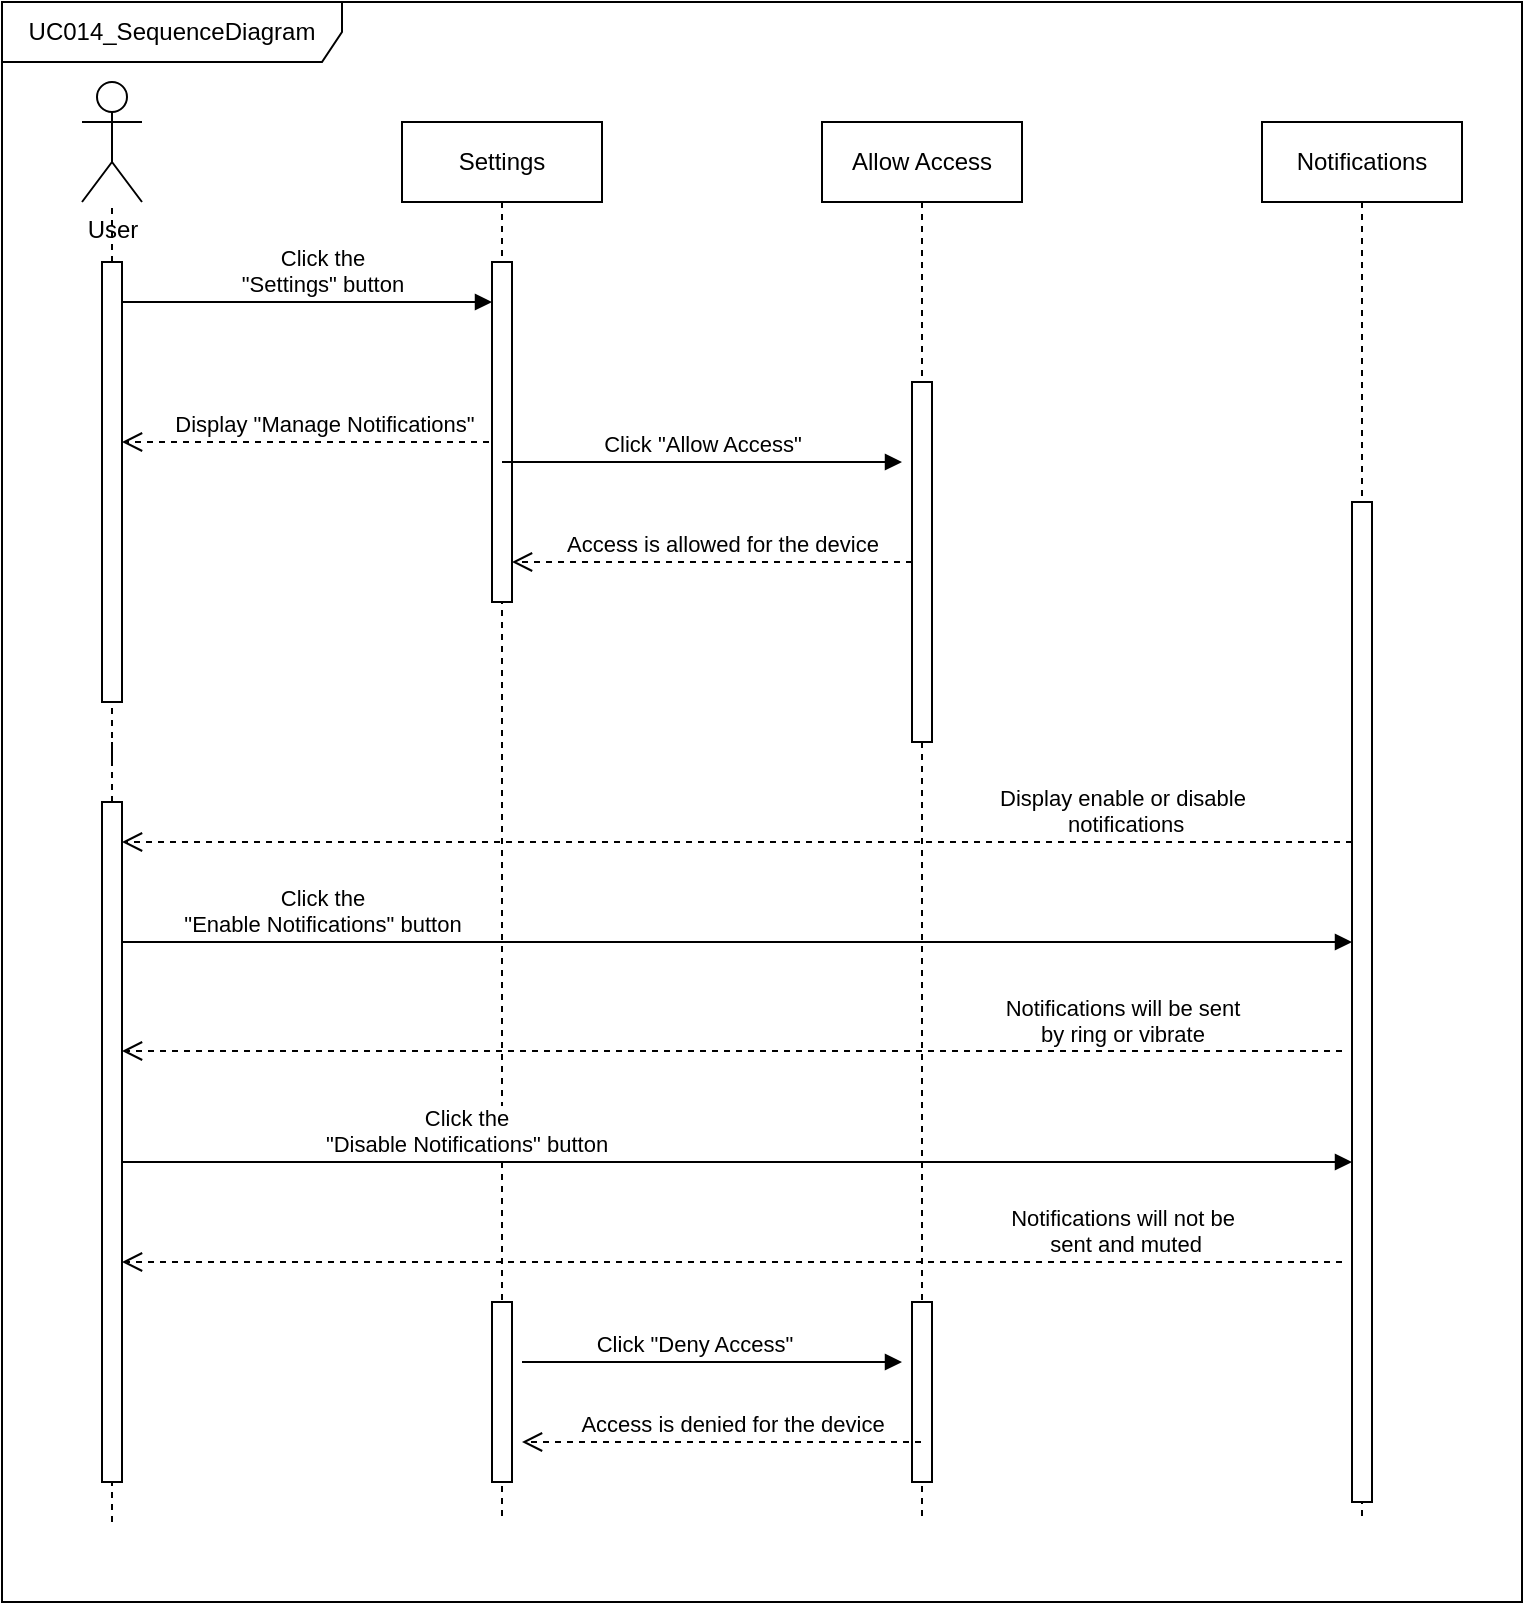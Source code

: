<mxfile version="21.3.8" type="device">
  <diagram name="Page-1" id="iAJgOZDAFob_i2WckjOR">
    <mxGraphModel dx="1050" dy="573" grid="1" gridSize="10" guides="1" tooltips="1" connect="1" arrows="1" fold="1" page="1" pageScale="1" pageWidth="850" pageHeight="1100" math="0" shadow="0">
      <root>
        <mxCell id="0" />
        <mxCell id="1" parent="0" />
        <mxCell id="95ESCfXnhVDZ1mYtNuF3-1" value="Click the &lt;br&gt;&quot;Settings&quot; button" style="html=1;verticalAlign=bottom;endArrow=block;edgeStyle=elbowEdgeStyle;elbow=vertical;curved=0;rounded=0;" edge="1" parent="1" target="95ESCfXnhVDZ1mYtNuF3-10">
          <mxGeometry x="0.15" relative="1" as="geometry">
            <mxPoint x="95" y="180" as="sourcePoint" />
            <Array as="points">
              <mxPoint x="190" y="190" />
            </Array>
            <mxPoint x="265" y="180" as="targetPoint" />
            <mxPoint as="offset" />
          </mxGeometry>
        </mxCell>
        <mxCell id="95ESCfXnhVDZ1mYtNuF3-2" value="User" style="shape=umlActor;verticalLabelPosition=bottom;verticalAlign=top;html=1;outlineConnect=0;" vertex="1" parent="1">
          <mxGeometry x="80" y="80" width="30" height="60" as="geometry" />
        </mxCell>
        <mxCell id="95ESCfXnhVDZ1mYtNuF3-3" value="" style="endArrow=none;dashed=1;html=1;rounded=0;" edge="1" parent="1" source="95ESCfXnhVDZ1mYtNuF3-5" target="95ESCfXnhVDZ1mYtNuF3-2">
          <mxGeometry width="50" height="50" relative="1" as="geometry">
            <mxPoint x="95" y="410" as="sourcePoint" />
            <mxPoint x="450" y="330" as="targetPoint" />
          </mxGeometry>
        </mxCell>
        <mxCell id="95ESCfXnhVDZ1mYtNuF3-4" value="" style="endArrow=none;dashed=1;html=1;rounded=0;" edge="1" parent="1" target="95ESCfXnhVDZ1mYtNuF3-5">
          <mxGeometry width="50" height="50" relative="1" as="geometry">
            <mxPoint x="95" y="420" as="sourcePoint" />
            <mxPoint x="95" y="140" as="targetPoint" />
            <Array as="points" />
          </mxGeometry>
        </mxCell>
        <mxCell id="95ESCfXnhVDZ1mYtNuF3-5" value="" style="html=1;points=[];perimeter=orthogonalPerimeter;outlineConnect=0;targetShapes=umlLifeline;portConstraint=eastwest;newEdgeStyle={&quot;edgeStyle&quot;:&quot;elbowEdgeStyle&quot;,&quot;elbow&quot;:&quot;vertical&quot;,&quot;curved&quot;:0,&quot;rounded&quot;:0};" vertex="1" parent="1">
          <mxGeometry x="90" y="170" width="10" height="220" as="geometry" />
        </mxCell>
        <mxCell id="95ESCfXnhVDZ1mYtNuF3-6" value="Display &quot;Manage Notifications&quot;&lt;span id=&quot;docs-internal-guid-6458af00-7fff-c97e-c29c-b792e0b922f8&quot;&gt;&lt;/span&gt;" style="html=1;verticalAlign=bottom;endArrow=open;dashed=1;endSize=8;edgeStyle=elbowEdgeStyle;elbow=vertical;curved=0;rounded=0;" edge="1" parent="1" source="95ESCfXnhVDZ1mYtNuF3-9">
          <mxGeometry x="-0.055" relative="1" as="geometry">
            <mxPoint x="440" y="260" as="sourcePoint" />
            <mxPoint x="100" y="260" as="targetPoint" />
            <mxPoint x="1" as="offset" />
            <Array as="points">
              <mxPoint x="220" y="260" />
            </Array>
          </mxGeometry>
        </mxCell>
        <mxCell id="95ESCfXnhVDZ1mYtNuF3-7" value="" style="html=1;points=[];perimeter=orthogonalPerimeter;outlineConnect=0;targetShapes=umlLifeline;portConstraint=eastwest;newEdgeStyle={&quot;edgeStyle&quot;:&quot;elbowEdgeStyle&quot;,&quot;elbow&quot;:&quot;vertical&quot;,&quot;curved&quot;:0,&quot;rounded&quot;:0};" vertex="1" parent="1">
          <mxGeometry x="90" y="800" width="10" as="geometry" />
        </mxCell>
        <mxCell id="95ESCfXnhVDZ1mYtNuF3-8" value="UC014_SequenceDiagram" style="shape=umlFrame;whiteSpace=wrap;html=1;pointerEvents=0;width=170;height=30;" vertex="1" parent="1">
          <mxGeometry x="40" y="40" width="760" height="800" as="geometry" />
        </mxCell>
        <mxCell id="95ESCfXnhVDZ1mYtNuF3-9" value="Settings" style="shape=umlLifeline;perimeter=lifelinePerimeter;whiteSpace=wrap;html=1;container=0;dropTarget=0;collapsible=0;recursiveResize=0;outlineConnect=0;portConstraint=eastwest;newEdgeStyle={&quot;edgeStyle&quot;:&quot;elbowEdgeStyle&quot;,&quot;elbow&quot;:&quot;vertical&quot;,&quot;curved&quot;:0,&quot;rounded&quot;:0};" vertex="1" parent="1">
          <mxGeometry x="240" y="100" width="100" height="700" as="geometry" />
        </mxCell>
        <mxCell id="95ESCfXnhVDZ1mYtNuF3-10" value="" style="html=1;points=[];perimeter=orthogonalPerimeter;outlineConnect=0;targetShapes=umlLifeline;portConstraint=eastwest;newEdgeStyle={&quot;edgeStyle&quot;:&quot;elbowEdgeStyle&quot;,&quot;elbow&quot;:&quot;vertical&quot;,&quot;curved&quot;:0,&quot;rounded&quot;:0};" vertex="1" parent="95ESCfXnhVDZ1mYtNuF3-9">
          <mxGeometry x="45" y="70" width="10" height="170" as="geometry" />
        </mxCell>
        <mxCell id="95ESCfXnhVDZ1mYtNuF3-33" value="" style="html=1;points=[];perimeter=orthogonalPerimeter;outlineConnect=0;targetShapes=umlLifeline;portConstraint=eastwest;newEdgeStyle={&quot;edgeStyle&quot;:&quot;elbowEdgeStyle&quot;,&quot;elbow&quot;:&quot;vertical&quot;,&quot;curved&quot;:0,&quot;rounded&quot;:0};" vertex="1" parent="95ESCfXnhVDZ1mYtNuF3-9">
          <mxGeometry x="45" y="590" width="10" height="90" as="geometry" />
        </mxCell>
        <mxCell id="95ESCfXnhVDZ1mYtNuF3-12" value="Allow Access" style="shape=umlLifeline;perimeter=lifelinePerimeter;whiteSpace=wrap;html=1;container=0;dropTarget=0;collapsible=0;recursiveResize=0;outlineConnect=0;portConstraint=eastwest;newEdgeStyle={&quot;edgeStyle&quot;:&quot;elbowEdgeStyle&quot;,&quot;elbow&quot;:&quot;vertical&quot;,&quot;curved&quot;:0,&quot;rounded&quot;:0};" vertex="1" parent="1">
          <mxGeometry x="450" y="100" width="100" height="700" as="geometry" />
        </mxCell>
        <mxCell id="95ESCfXnhVDZ1mYtNuF3-13" value="" style="html=1;points=[];perimeter=orthogonalPerimeter;outlineConnect=0;targetShapes=umlLifeline;portConstraint=eastwest;newEdgeStyle={&quot;edgeStyle&quot;:&quot;elbowEdgeStyle&quot;,&quot;elbow&quot;:&quot;vertical&quot;,&quot;curved&quot;:0,&quot;rounded&quot;:0};" vertex="1" parent="95ESCfXnhVDZ1mYtNuF3-12">
          <mxGeometry x="45" y="130" width="10" height="180" as="geometry" />
        </mxCell>
        <mxCell id="95ESCfXnhVDZ1mYtNuF3-35" value="" style="html=1;points=[];perimeter=orthogonalPerimeter;outlineConnect=0;targetShapes=umlLifeline;portConstraint=eastwest;newEdgeStyle={&quot;edgeStyle&quot;:&quot;elbowEdgeStyle&quot;,&quot;elbow&quot;:&quot;vertical&quot;,&quot;curved&quot;:0,&quot;rounded&quot;:0};" vertex="1" parent="95ESCfXnhVDZ1mYtNuF3-12">
          <mxGeometry x="45" y="590" width="10" height="90" as="geometry" />
        </mxCell>
        <mxCell id="95ESCfXnhVDZ1mYtNuF3-14" value="Click &quot;Deny Access&quot;" style="html=1;verticalAlign=bottom;endArrow=block;edgeStyle=elbowEdgeStyle;elbow=vertical;curved=0;rounded=0;" edge="1" parent="1">
          <mxGeometry x="-0.098" width="80" relative="1" as="geometry">
            <mxPoint x="300" y="720" as="sourcePoint" />
            <mxPoint x="490" y="720" as="targetPoint" />
            <Array as="points">
              <mxPoint x="350" y="720" />
              <mxPoint x="370" y="320" />
            </Array>
            <mxPoint as="offset" />
          </mxGeometry>
        </mxCell>
        <mxCell id="95ESCfXnhVDZ1mYtNuF3-16" value="Notifications" style="shape=umlLifeline;perimeter=lifelinePerimeter;whiteSpace=wrap;html=1;container=0;dropTarget=0;collapsible=0;recursiveResize=0;outlineConnect=0;portConstraint=eastwest;newEdgeStyle={&quot;edgeStyle&quot;:&quot;elbowEdgeStyle&quot;,&quot;elbow&quot;:&quot;vertical&quot;,&quot;curved&quot;:0,&quot;rounded&quot;:0};" vertex="1" parent="1">
          <mxGeometry x="670" y="100" width="100" height="700" as="geometry" />
        </mxCell>
        <mxCell id="95ESCfXnhVDZ1mYtNuF3-17" value="" style="html=1;points=[];perimeter=orthogonalPerimeter;outlineConnect=0;targetShapes=umlLifeline;portConstraint=eastwest;newEdgeStyle={&quot;edgeStyle&quot;:&quot;elbowEdgeStyle&quot;,&quot;elbow&quot;:&quot;vertical&quot;,&quot;curved&quot;:0,&quot;rounded&quot;:0};" vertex="1" parent="95ESCfXnhVDZ1mYtNuF3-16">
          <mxGeometry x="45" y="190" width="10" height="500" as="geometry" />
        </mxCell>
        <mxCell id="95ESCfXnhVDZ1mYtNuF3-20" value="" style="endArrow=none;dashed=1;html=1;rounded=0;" edge="1" parent="1" source="95ESCfXnhVDZ1mYtNuF3-24">
          <mxGeometry width="50" height="50" relative="1" as="geometry">
            <mxPoint x="95" y="700" as="sourcePoint" />
            <mxPoint x="95" y="420" as="targetPoint" />
            <Array as="points">
              <mxPoint x="95" y="410" />
            </Array>
          </mxGeometry>
        </mxCell>
        <mxCell id="95ESCfXnhVDZ1mYtNuF3-22" value="Display enable or disable&lt;br&gt;&amp;nbsp;notifications" style="html=1;verticalAlign=bottom;endArrow=open;dashed=1;endSize=8;edgeStyle=elbowEdgeStyle;elbow=vertical;curved=0;rounded=0;" edge="1" parent="1" source="95ESCfXnhVDZ1mYtNuF3-17" target="95ESCfXnhVDZ1mYtNuF3-24">
          <mxGeometry x="-0.626" relative="1" as="geometry">
            <mxPoint x="330" y="390" as="sourcePoint" />
            <mxPoint x="300" y="520" as="targetPoint" />
            <Array as="points">
              <mxPoint x="380" y="460" />
              <mxPoint x="140" y="560" />
              <mxPoint x="410" y="540" />
              <mxPoint x="550" y="520" />
              <mxPoint x="520" y="520" />
              <mxPoint x="400" y="510" />
              <mxPoint x="560" y="440" />
              <mxPoint x="580" y="440" />
            </Array>
            <mxPoint as="offset" />
          </mxGeometry>
        </mxCell>
        <mxCell id="95ESCfXnhVDZ1mYtNuF3-23" value="" style="endArrow=none;dashed=1;html=1;rounded=0;" edge="1" parent="1" source="95ESCfXnhVDZ1mYtNuF3-7" target="95ESCfXnhVDZ1mYtNuF3-24">
          <mxGeometry width="50" height="50" relative="1" as="geometry">
            <mxPoint x="95" y="800" as="sourcePoint" />
            <mxPoint x="95" y="420" as="targetPoint" />
            <Array as="points" />
          </mxGeometry>
        </mxCell>
        <mxCell id="95ESCfXnhVDZ1mYtNuF3-24" value="" style="html=1;points=[];perimeter=orthogonalPerimeter;outlineConnect=0;targetShapes=umlLifeline;portConstraint=eastwest;newEdgeStyle={&quot;edgeStyle&quot;:&quot;elbowEdgeStyle&quot;,&quot;elbow&quot;:&quot;vertical&quot;,&quot;curved&quot;:0,&quot;rounded&quot;:0};" vertex="1" parent="1">
          <mxGeometry x="90" y="440" width="10" height="340" as="geometry" />
        </mxCell>
        <mxCell id="95ESCfXnhVDZ1mYtNuF3-25" value="Click the&lt;br&gt;&quot;Enable Notifications&quot; button" style="html=1;verticalAlign=bottom;endArrow=block;edgeStyle=elbowEdgeStyle;elbow=vertical;curved=0;rounded=0;exitX=1;exitY=0.889;exitDx=0;exitDy=0;exitPerimeter=0;" edge="1" parent="1" target="95ESCfXnhVDZ1mYtNuF3-17">
          <mxGeometry x="-0.302" width="80" relative="1" as="geometry">
            <mxPoint x="100" y="686" as="sourcePoint" />
            <mxPoint x="285" y="640" as="targetPoint" />
            <Array as="points">
              <mxPoint x="170" y="510" />
              <mxPoint x="380" y="640" />
            </Array>
            <mxPoint as="offset" />
          </mxGeometry>
        </mxCell>
        <mxCell id="95ESCfXnhVDZ1mYtNuF3-26" value="Click the&lt;br&gt;&quot;Disable Notifications&quot; button" style="html=1;verticalAlign=bottom;endArrow=block;edgeStyle=elbowEdgeStyle;elbow=vertical;curved=0;rounded=0;" edge="1" parent="1" target="95ESCfXnhVDZ1mYtNuF3-17">
          <mxGeometry x="-0.441" width="80" relative="1" as="geometry">
            <mxPoint x="100" y="620" as="sourcePoint" />
            <mxPoint x="710" y="620" as="targetPoint" />
            <Array as="points">
              <mxPoint x="390" y="620" />
            </Array>
            <mxPoint as="offset" />
          </mxGeometry>
        </mxCell>
        <mxCell id="95ESCfXnhVDZ1mYtNuF3-27" value="Notifications will be sent &lt;br&gt;by ring or vibrate" style="html=1;verticalAlign=bottom;endArrow=open;dashed=1;endSize=8;edgeStyle=elbowEdgeStyle;elbow=vertical;curved=0;rounded=0;" edge="1" parent="1">
          <mxGeometry x="-0.639" relative="1" as="geometry">
            <mxPoint x="710" y="564.5" as="sourcePoint" />
            <mxPoint x="100" y="564.5" as="targetPoint" />
            <mxPoint as="offset" />
          </mxGeometry>
        </mxCell>
        <mxCell id="95ESCfXnhVDZ1mYtNuF3-28" value="Notifications will not be&lt;br&gt;&amp;nbsp;sent and muted" style="html=1;verticalAlign=bottom;endArrow=open;dashed=1;endSize=8;edgeStyle=elbowEdgeStyle;elbow=vertical;curved=0;rounded=0;" edge="1" parent="1">
          <mxGeometry x="-0.639" relative="1" as="geometry">
            <mxPoint x="710" y="670" as="sourcePoint" />
            <mxPoint x="100" y="670" as="targetPoint" />
            <mxPoint as="offset" />
          </mxGeometry>
        </mxCell>
        <mxCell id="95ESCfXnhVDZ1mYtNuF3-30" value="Access is allowed for the device" style="html=1;verticalAlign=bottom;endArrow=open;dashed=1;endSize=8;edgeStyle=elbowEdgeStyle;elbow=vertical;curved=0;rounded=0;" edge="1" parent="1" source="95ESCfXnhVDZ1mYtNuF3-13" target="95ESCfXnhVDZ1mYtNuF3-10">
          <mxGeometry x="-0.05" relative="1" as="geometry">
            <mxPoint x="490" y="360" as="sourcePoint" />
            <mxPoint x="100" y="360" as="targetPoint" />
            <Array as="points">
              <mxPoint x="400" y="320" />
              <mxPoint x="140" y="360" />
              <mxPoint x="410" y="340" />
              <mxPoint x="550" y="320" />
              <mxPoint x="520" y="320" />
              <mxPoint x="400" y="310" />
              <mxPoint x="560" y="240" />
              <mxPoint x="580" y="240" />
            </Array>
            <mxPoint as="offset" />
          </mxGeometry>
        </mxCell>
        <mxCell id="95ESCfXnhVDZ1mYtNuF3-31" value="Click &quot;Allow Access&quot;" style="html=1;verticalAlign=bottom;endArrow=block;edgeStyle=elbowEdgeStyle;elbow=vertical;curved=0;rounded=0;exitX=0.5;exitY=0.588;exitDx=0;exitDy=0;exitPerimeter=0;" edge="1" parent="1" source="95ESCfXnhVDZ1mYtNuF3-10">
          <mxGeometry x="0.0" width="80" relative="1" as="geometry">
            <mxPoint x="300" y="270" as="sourcePoint" />
            <mxPoint x="490" y="270" as="targetPoint" />
            <Array as="points">
              <mxPoint x="480" y="270" />
              <mxPoint x="390" y="270" />
            </Array>
            <mxPoint as="offset" />
          </mxGeometry>
        </mxCell>
        <mxCell id="95ESCfXnhVDZ1mYtNuF3-34" value="Access is denied for the device" style="html=1;verticalAlign=bottom;endArrow=open;dashed=1;endSize=8;edgeStyle=elbowEdgeStyle;elbow=vertical;curved=0;rounded=0;" edge="1" parent="1" source="95ESCfXnhVDZ1mYtNuF3-12">
          <mxGeometry x="-0.05" relative="1" as="geometry">
            <mxPoint x="490" y="760" as="sourcePoint" />
            <mxPoint x="300" y="760" as="targetPoint" />
            <Array as="points">
              <mxPoint x="450" y="760" />
              <mxPoint x="390" y="760" />
              <mxPoint x="135" y="800" />
              <mxPoint x="405" y="780" />
              <mxPoint x="545" y="760" />
              <mxPoint x="515" y="760" />
              <mxPoint x="395" y="750" />
              <mxPoint x="555" y="680" />
              <mxPoint x="575" y="680" />
            </Array>
            <mxPoint as="offset" />
          </mxGeometry>
        </mxCell>
      </root>
    </mxGraphModel>
  </diagram>
</mxfile>
